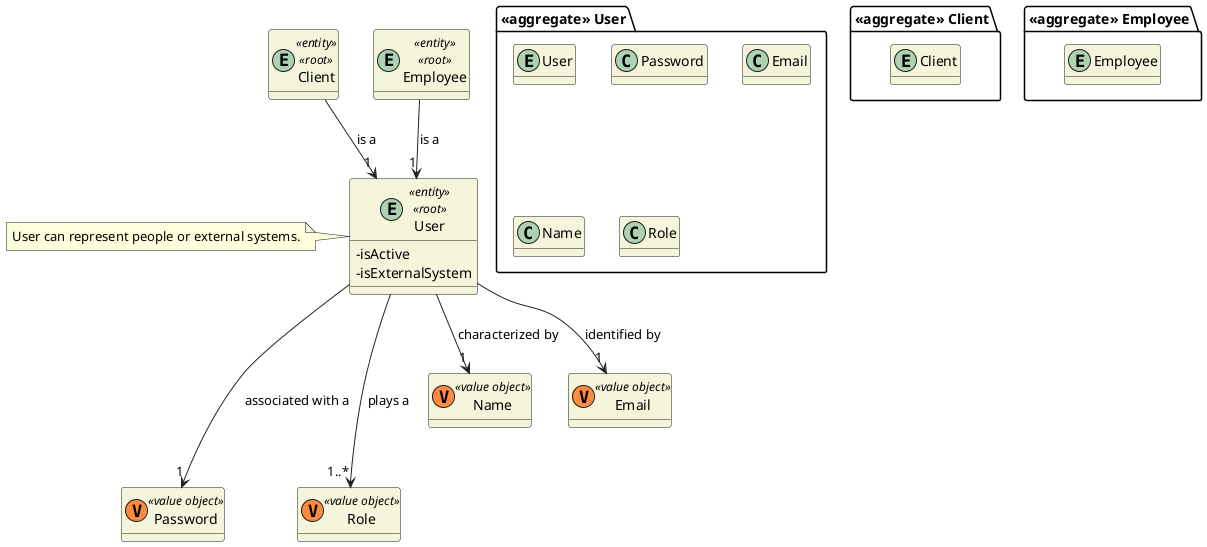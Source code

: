 @startuml
'https://plantuml.com/class-diagram

skinparam classAttributeIconSize 0
hide empty attributes
skinparam classBackgroundColor beige
skinparam ArrowColor #222222


package "<<aggregate>> User" {
    entity User
    class Password
    class Email
    class Name
    class Role
}

entity User <<entity>> <<root>> {
    - isActive
    - isExternalSystem

}

entity User
note left: User can represent people or external systems.

class Password <<(V,#FF8B40) value object>> {}
class Role <<(V,#FF8B40) value object>> {}
class Name <<(V,#FF8B40) value object>> {}
class Email <<(V,#FF8B40) value object>> {}

User ---> "1" Password : associated with a
User --> "1" Name : characterized by
User --> "1" Email : identified by
User ---> "1..*" Role : plays a

package "<<aggregate>> Client" {
    entity Client
}

entity Client <<entity>> <<root>> {

}

package "<<aggregate>> Employee" {
    entity Employee
}

entity Employee <<entity>> <<root>> {

}

Client --> "1" User : is a
Employee --> "1" User : is a

@enduml